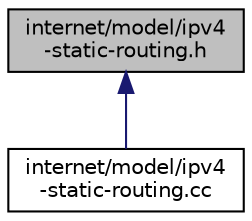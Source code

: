 digraph "internet/model/ipv4-static-routing.h"
{
  edge [fontname="Helvetica",fontsize="10",labelfontname="Helvetica",labelfontsize="10"];
  node [fontname="Helvetica",fontsize="10",shape=record];
  Node1 [label="internet/model/ipv4\l-static-routing.h",height=0.2,width=0.4,color="black", fillcolor="grey75", style="filled", fontcolor="black"];
  Node1 -> Node2 [dir="back",color="midnightblue",fontsize="10",style="solid"];
  Node2 [label="internet/model/ipv4\l-static-routing.cc",height=0.2,width=0.4,color="black", fillcolor="white", style="filled",URL="$d6/d09/ipv4-static-routing_8cc.html"];
}

